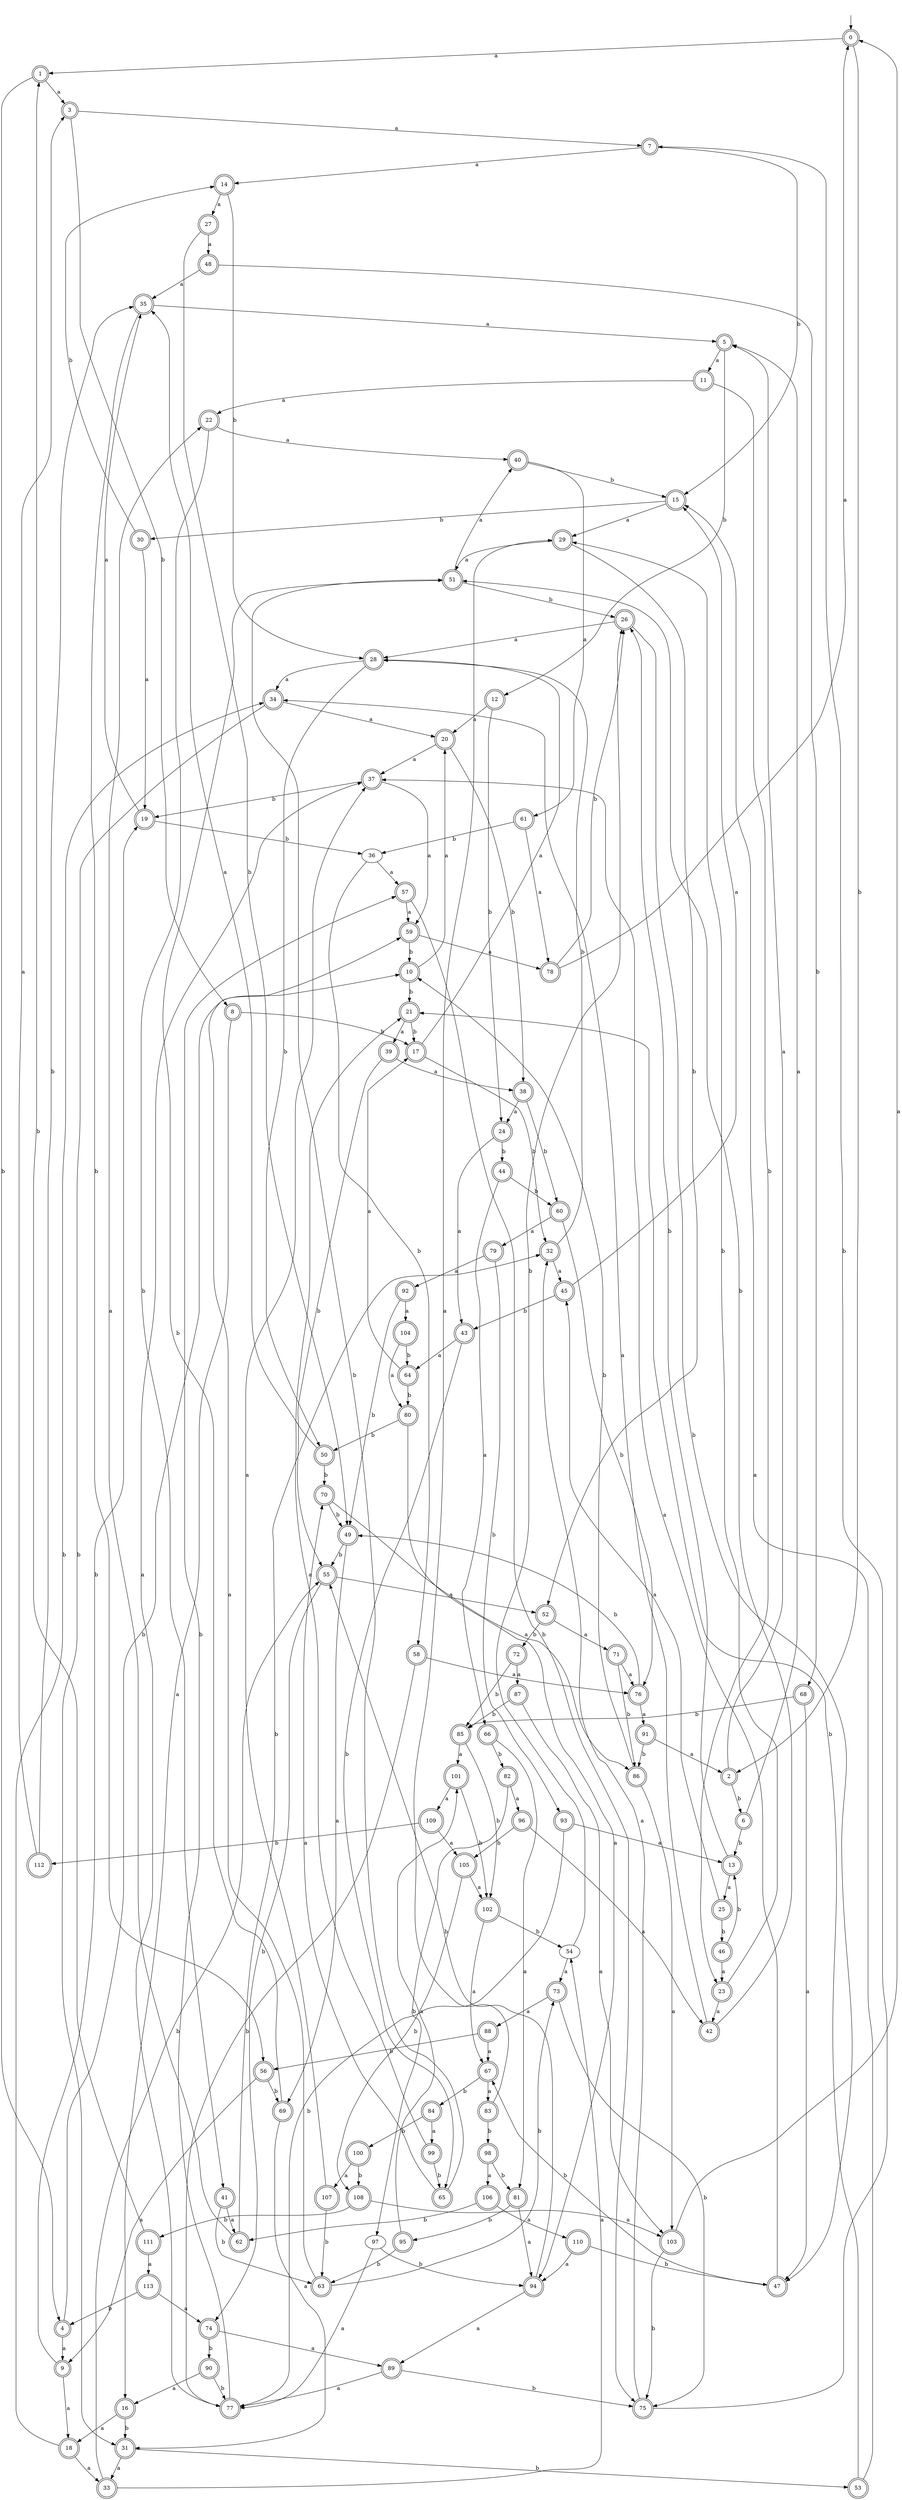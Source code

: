 digraph RandomDFA {
  __start0 [label="", shape=none];
  __start0 -> 0 [label=""];
  0 [shape=circle] [shape=doublecircle]
  0 -> 1 [label="a"]
  0 -> 2 [label="b"]
  1 [shape=doublecircle]
  1 -> 3 [label="a"]
  1 -> 4 [label="b"]
  2 [shape=doublecircle]
  2 -> 5 [label="a"]
  2 -> 6 [label="b"]
  3 [shape=doublecircle]
  3 -> 7 [label="a"]
  3 -> 8 [label="b"]
  4 [shape=doublecircle]
  4 -> 9 [label="a"]
  4 -> 10 [label="b"]
  5 [shape=doublecircle]
  5 -> 11 [label="a"]
  5 -> 12 [label="b"]
  6 [shape=doublecircle]
  6 -> 5 [label="a"]
  6 -> 13 [label="b"]
  7 [shape=doublecircle]
  7 -> 14 [label="a"]
  7 -> 15 [label="b"]
  8 [shape=doublecircle]
  8 -> 16 [label="a"]
  8 -> 17 [label="b"]
  9 [shape=doublecircle]
  9 -> 18 [label="a"]
  9 -> 19 [label="b"]
  10 [shape=doublecircle]
  10 -> 20 [label="a"]
  10 -> 21 [label="b"]
  11 [shape=doublecircle]
  11 -> 22 [label="a"]
  11 -> 23 [label="b"]
  12 [shape=doublecircle]
  12 -> 20 [label="a"]
  12 -> 24 [label="b"]
  13 [shape=doublecircle]
  13 -> 25 [label="a"]
  13 -> 26 [label="b"]
  14 [shape=doublecircle]
  14 -> 27 [label="a"]
  14 -> 28 [label="b"]
  15 [shape=doublecircle]
  15 -> 29 [label="a"]
  15 -> 30 [label="b"]
  16 [shape=doublecircle]
  16 -> 18 [label="a"]
  16 -> 31 [label="b"]
  17 [shape=doublecircle]
  17 -> 28 [label="a"]
  17 -> 32 [label="b"]
  18 [shape=doublecircle]
  18 -> 33 [label="a"]
  18 -> 34 [label="b"]
  19 [shape=doublecircle]
  19 -> 35 [label="a"]
  19 -> 36 [label="b"]
  20 [shape=doublecircle]
  20 -> 37 [label="a"]
  20 -> 38 [label="b"]
  21 [shape=doublecircle]
  21 -> 39 [label="a"]
  21 -> 17 [label="b"]
  22 [shape=doublecircle]
  22 -> 40 [label="a"]
  22 -> 41 [label="b"]
  23 [shape=doublecircle]
  23 -> 42 [label="a"]
  23 -> 29 [label="b"]
  24 [shape=doublecircle]
  24 -> 43 [label="a"]
  24 -> 44 [label="b"]
  25 [shape=doublecircle]
  25 -> 45 [label="a"]
  25 -> 46 [label="b"]
  26 [shape=doublecircle]
  26 -> 28 [label="a"]
  26 -> 47 [label="b"]
  27 [shape=doublecircle]
  27 -> 48 [label="a"]
  27 -> 49 [label="b"]
  28 [shape=doublecircle]
  28 -> 34 [label="a"]
  28 -> 50 [label="b"]
  29 [shape=doublecircle]
  29 -> 51 [label="a"]
  29 -> 52 [label="b"]
  30 [shape=doublecircle]
  30 -> 19 [label="a"]
  30 -> 14 [label="b"]
  31 [shape=doublecircle]
  31 -> 33 [label="a"]
  31 -> 53 [label="b"]
  32 [shape=doublecircle]
  32 -> 45 [label="a"]
  32 -> 28 [label="b"]
  33 [shape=doublecircle]
  33 -> 54 [label="a"]
  33 -> 55 [label="b"]
  34 [shape=doublecircle]
  34 -> 20 [label="a"]
  34 -> 31 [label="b"]
  35 [shape=doublecircle]
  35 -> 5 [label="a"]
  35 -> 56 [label="b"]
  36
  36 -> 57 [label="a"]
  36 -> 58 [label="b"]
  37 [shape=doublecircle]
  37 -> 59 [label="a"]
  37 -> 19 [label="b"]
  38 [shape=doublecircle]
  38 -> 24 [label="a"]
  38 -> 60 [label="b"]
  39 [shape=doublecircle]
  39 -> 38 [label="a"]
  39 -> 55 [label="b"]
  40 [shape=doublecircle]
  40 -> 61 [label="a"]
  40 -> 15 [label="b"]
  41 [shape=doublecircle]
  41 -> 62 [label="a"]
  41 -> 63 [label="b"]
  42 [shape=doublecircle]
  42 -> 34 [label="a"]
  42 -> 51 [label="b"]
  43 [shape=doublecircle]
  43 -> 64 [label="a"]
  43 -> 65 [label="b"]
  44 [shape=doublecircle]
  44 -> 66 [label="a"]
  44 -> 60 [label="b"]
  45 [shape=doublecircle]
  45 -> 15 [label="a"]
  45 -> 43 [label="b"]
  46 [shape=doublecircle]
  46 -> 23 [label="a"]
  46 -> 13 [label="b"]
  47 [shape=doublecircle]
  47 -> 37 [label="a"]
  47 -> 67 [label="b"]
  48 [shape=doublecircle]
  48 -> 35 [label="a"]
  48 -> 68 [label="b"]
  49 [shape=doublecircle]
  49 -> 69 [label="a"]
  49 -> 55 [label="b"]
  50 [shape=doublecircle]
  50 -> 35 [label="a"]
  50 -> 70 [label="b"]
  51 [shape=doublecircle]
  51 -> 40 [label="a"]
  51 -> 26 [label="b"]
  52 [shape=doublecircle]
  52 -> 71 [label="a"]
  52 -> 72 [label="b"]
  53 [shape=doublecircle]
  53 -> 15 [label="a"]
  53 -> 21 [label="b"]
  54
  54 -> 73 [label="a"]
  54 -> 26 [label="b"]
  55 [shape=doublecircle]
  55 -> 52 [label="a"]
  55 -> 74 [label="b"]
  56 [shape=doublecircle]
  56 -> 9 [label="a"]
  56 -> 69 [label="b"]
  57 [shape=doublecircle]
  57 -> 59 [label="a"]
  57 -> 75 [label="b"]
  58 [shape=doublecircle]
  58 -> 76 [label="a"]
  58 -> 77 [label="b"]
  59 [shape=doublecircle]
  59 -> 78 [label="a"]
  59 -> 10 [label="b"]
  60 [shape=doublecircle]
  60 -> 79 [label="a"]
  60 -> 76 [label="b"]
  61 [shape=doublecircle]
  61 -> 78 [label="a"]
  61 -> 36 [label="b"]
  62 [shape=doublecircle]
  62 -> 22 [label="a"]
  62 -> 32 [label="b"]
  63 [shape=doublecircle]
  63 -> 59 [label="a"]
  63 -> 73 [label="b"]
  64 [shape=doublecircle]
  64 -> 17 [label="a"]
  64 -> 80 [label="b"]
  65 [shape=doublecircle]
  65 -> 70 [label="a"]
  65 -> 51 [label="b"]
  66 [shape=doublecircle]
  66 -> 81 [label="a"]
  66 -> 82 [label="b"]
  67 [shape=doublecircle]
  67 -> 83 [label="a"]
  67 -> 84 [label="b"]
  68 [shape=doublecircle]
  68 -> 47 [label="a"]
  68 -> 85 [label="b"]
  69 [shape=doublecircle]
  69 -> 31 [label="a"]
  69 -> 51 [label="b"]
  70 [shape=doublecircle]
  70 -> 86 [label="a"]
  70 -> 49 [label="b"]
  71 [shape=doublecircle]
  71 -> 76 [label="a"]
  71 -> 86 [label="b"]
  72 [shape=doublecircle]
  72 -> 87 [label="a"]
  72 -> 85 [label="b"]
  73 [shape=doublecircle]
  73 -> 88 [label="a"]
  73 -> 75 [label="b"]
  74 [shape=doublecircle]
  74 -> 89 [label="a"]
  74 -> 90 [label="b"]
  75 [shape=doublecircle]
  75 -> 32 [label="a"]
  75 -> 7 [label="b"]
  76 [shape=doublecircle]
  76 -> 91 [label="a"]
  76 -> 49 [label="b"]
  77 [shape=doublecircle]
  77 -> 37 [label="a"]
  77 -> 57 [label="b"]
  78 [shape=doublecircle]
  78 -> 0 [label="a"]
  78 -> 26 [label="b"]
  79 [shape=doublecircle]
  79 -> 92 [label="a"]
  79 -> 93 [label="b"]
  80 [shape=doublecircle]
  80 -> 94 [label="a"]
  80 -> 50 [label="b"]
  81 [shape=doublecircle]
  81 -> 94 [label="a"]
  81 -> 95 [label="b"]
  82 [shape=doublecircle]
  82 -> 96 [label="a"]
  82 -> 97 [label="b"]
  83 [shape=doublecircle]
  83 -> 29 [label="a"]
  83 -> 98 [label="b"]
  84 [shape=doublecircle]
  84 -> 99 [label="a"]
  84 -> 100 [label="b"]
  85 [shape=doublecircle]
  85 -> 101 [label="a"]
  85 -> 102 [label="b"]
  86 [shape=doublecircle]
  86 -> 103 [label="a"]
  86 -> 10 [label="b"]
  87 [shape=doublecircle]
  87 -> 103 [label="a"]
  87 -> 85 [label="b"]
  88 [shape=doublecircle]
  88 -> 67 [label="a"]
  88 -> 56 [label="b"]
  89 [shape=doublecircle]
  89 -> 77 [label="a"]
  89 -> 75 [label="b"]
  90 [shape=doublecircle]
  90 -> 16 [label="a"]
  90 -> 77 [label="b"]
  91 [shape=doublecircle]
  91 -> 2 [label="a"]
  91 -> 86 [label="b"]
  92 [shape=doublecircle]
  92 -> 104 [label="a"]
  92 -> 49 [label="b"]
  93 [shape=doublecircle]
  93 -> 13 [label="a"]
  93 -> 77 [label="b"]
  94 [shape=doublecircle]
  94 -> 89 [label="a"]
  94 -> 55 [label="b"]
  95 [shape=doublecircle]
  95 -> 101 [label="a"]
  95 -> 63 [label="b"]
  96 [shape=doublecircle]
  96 -> 42 [label="a"]
  96 -> 105 [label="b"]
  97
  97 -> 77 [label="a"]
  97 -> 94 [label="b"]
  98 [shape=doublecircle]
  98 -> 106 [label="a"]
  98 -> 81 [label="b"]
  99 [shape=doublecircle]
  99 -> 21 [label="a"]
  99 -> 65 [label="b"]
  100 [shape=doublecircle]
  100 -> 107 [label="a"]
  100 -> 108 [label="b"]
  101 [shape=doublecircle]
  101 -> 109 [label="a"]
  101 -> 102 [label="b"]
  102 [shape=doublecircle]
  102 -> 67 [label="a"]
  102 -> 54 [label="b"]
  103 [shape=doublecircle]
  103 -> 0 [label="a"]
  103 -> 75 [label="b"]
  104 [shape=doublecircle]
  104 -> 80 [label="a"]
  104 -> 64 [label="b"]
  105 [shape=doublecircle]
  105 -> 102 [label="a"]
  105 -> 108 [label="b"]
  106 [shape=doublecircle]
  106 -> 110 [label="a"]
  106 -> 62 [label="b"]
  107 [shape=doublecircle]
  107 -> 37 [label="a"]
  107 -> 63 [label="b"]
  108 [shape=doublecircle]
  108 -> 103 [label="a"]
  108 -> 111 [label="b"]
  109 [shape=doublecircle]
  109 -> 105 [label="a"]
  109 -> 112 [label="b"]
  110 [shape=doublecircle]
  110 -> 94 [label="a"]
  110 -> 47 [label="b"]
  111 [shape=doublecircle]
  111 -> 113 [label="a"]
  111 -> 1 [label="b"]
  112 [shape=doublecircle]
  112 -> 3 [label="a"]
  112 -> 35 [label="b"]
  113 [shape=doublecircle]
  113 -> 74 [label="a"]
  113 -> 4 [label="b"]
}
